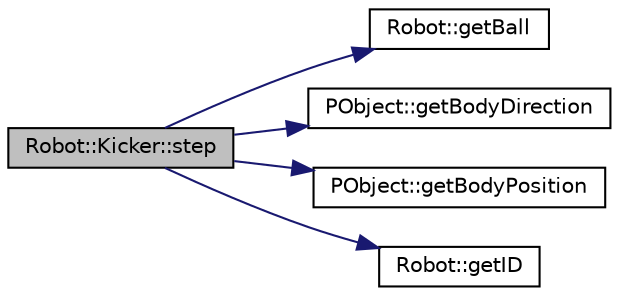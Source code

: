 digraph "Robot::Kicker::step"
{
 // INTERACTIVE_SVG=YES
  edge [fontname="Helvetica",fontsize="10",labelfontname="Helvetica",labelfontsize="10"];
  node [fontname="Helvetica",fontsize="10",shape=record];
  rankdir="LR";
  Node1 [label="Robot::Kicker::step",height=0.2,width=0.4,color="black", fillcolor="grey75", style="filled", fontcolor="black"];
  Node1 -> Node2 [color="midnightblue",fontsize="10",style="solid",fontname="Helvetica"];
  Node2 [label="Robot::getBall",height=0.2,width=0.4,color="black", fillcolor="white", style="filled",URL="$d4/d84/class_robot.html#a8ca7b39845a8917ae3b1fd1cf2691f4a"];
  Node1 -> Node3 [color="midnightblue",fontsize="10",style="solid",fontname="Helvetica"];
  Node3 [label="PObject::getBodyDirection",height=0.2,width=0.4,color="black", fillcolor="white", style="filled",URL="$d1/d18/class_p_object.html#af2a0c45a02b9bfcfca0d9bb982d90a2d"];
  Node1 -> Node4 [color="midnightblue",fontsize="10",style="solid",fontname="Helvetica"];
  Node4 [label="PObject::getBodyPosition",height=0.2,width=0.4,color="black", fillcolor="white", style="filled",URL="$d1/d18/class_p_object.html#aa490b8b18ef6a51e9816d0da40da237d"];
  Node1 -> Node5 [color="midnightblue",fontsize="10",style="solid",fontname="Helvetica"];
  Node5 [label="Robot::getID",height=0.2,width=0.4,color="black", fillcolor="white", style="filled",URL="$d4/d84/class_robot.html#aee41eb922736dbb951804ae682a1db67"];
}
